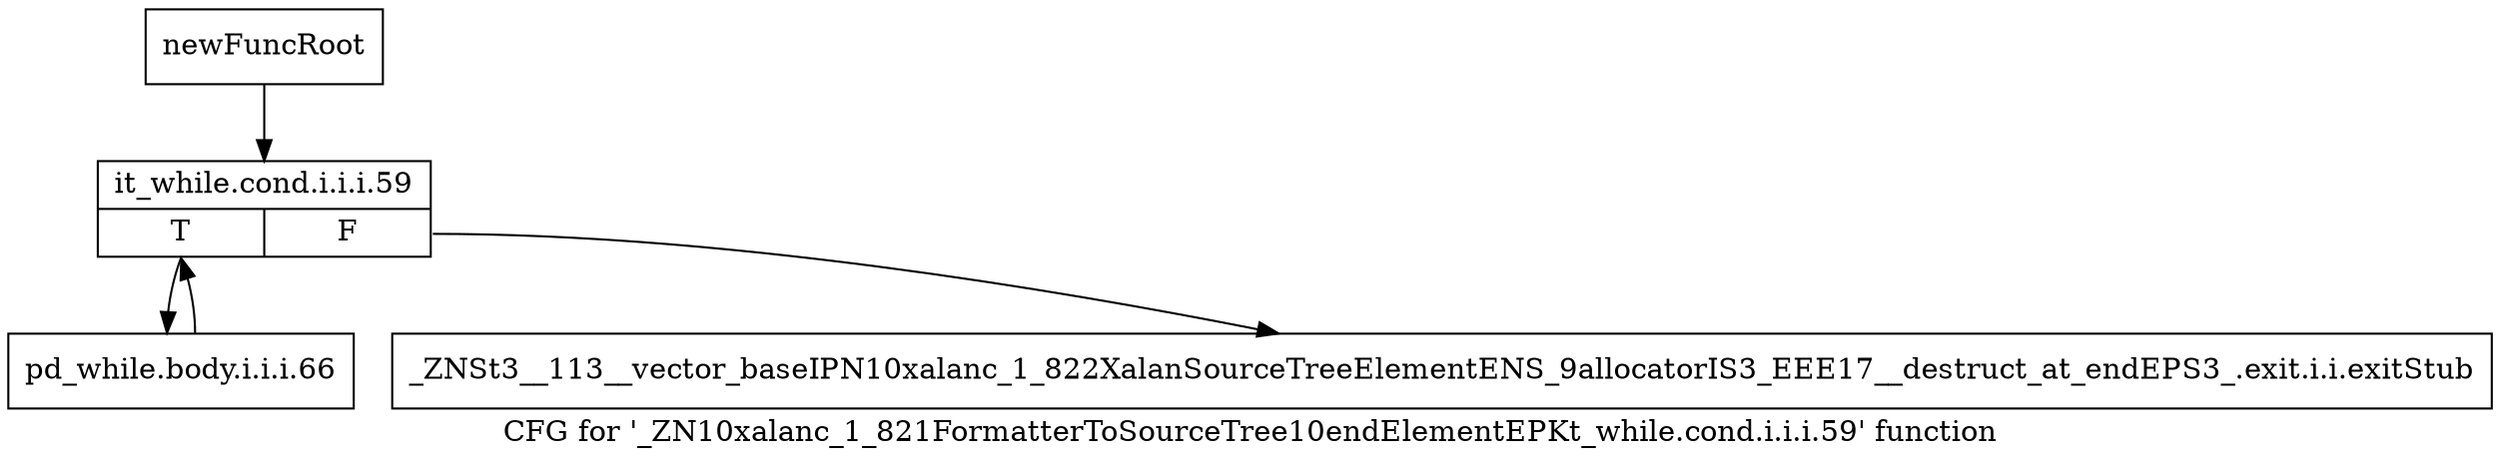 digraph "CFG for '_ZN10xalanc_1_821FormatterToSourceTree10endElementEPKt_while.cond.i.i.i.59' function" {
	label="CFG for '_ZN10xalanc_1_821FormatterToSourceTree10endElementEPKt_while.cond.i.i.i.59' function";

	Node0x840d4f0 [shape=record,label="{newFuncRoot}"];
	Node0x840d4f0 -> Node0x840d590;
	Node0x840d540 [shape=record,label="{_ZNSt3__113__vector_baseIPN10xalanc_1_822XalanSourceTreeElementENS_9allocatorIS3_EEE17__destruct_at_endEPS3_.exit.i.i.exitStub}"];
	Node0x840d590 [shape=record,label="{it_while.cond.i.i.i.59|{<s0>T|<s1>F}}"];
	Node0x840d590:s0 -> Node0x840d5e0;
	Node0x840d590:s1 -> Node0x840d540;
	Node0x840d5e0 [shape=record,label="{pd_while.body.i.i.i.66}"];
	Node0x840d5e0 -> Node0x840d590;
}

